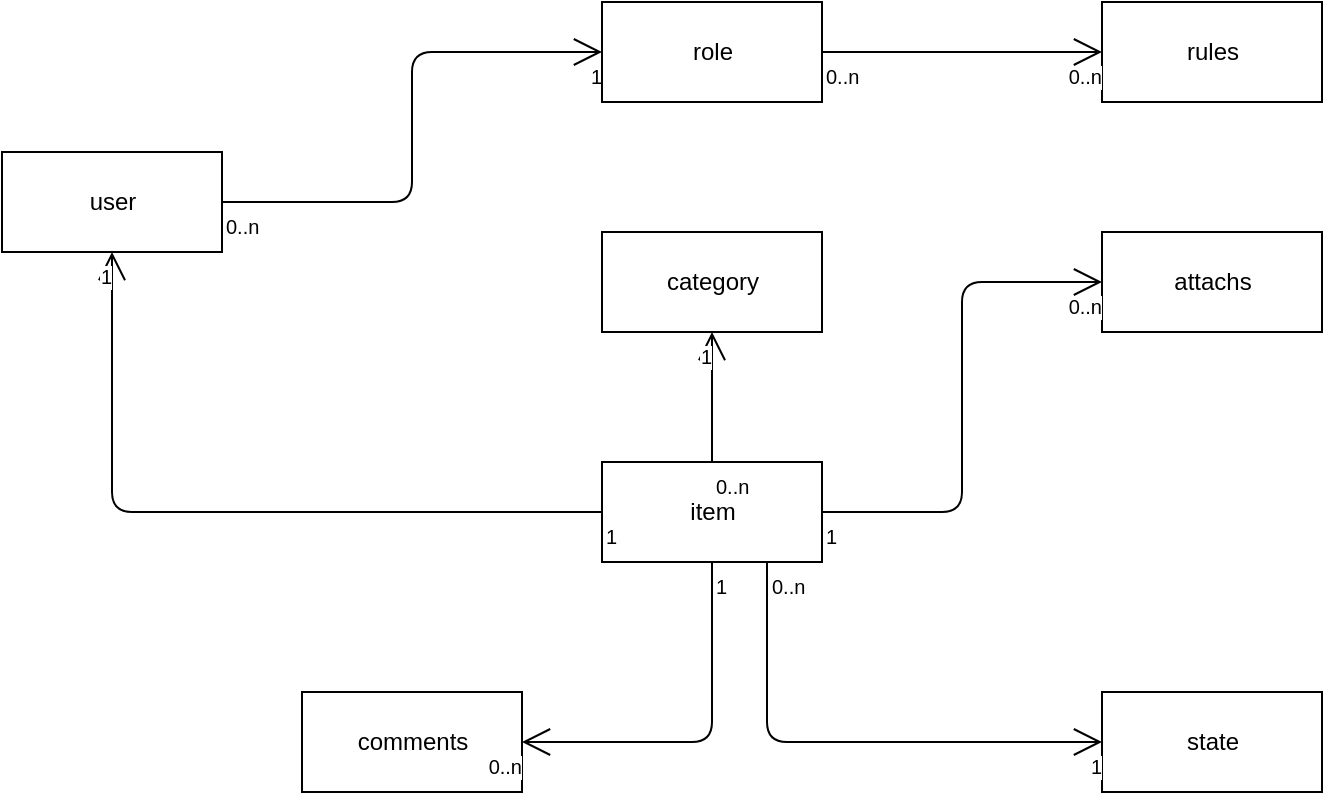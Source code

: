 <mxfile version="10.6.1" type="device"><diagram name="Page-1" id="e7e014a7-5840-1c2e-5031-d8a46d1fe8dd"><mxGraphModel dx="754" dy="691" grid="1" gridSize="10" guides="1" tooltips="1" connect="1" arrows="1" fold="1" page="1" pageScale="1" pageWidth="1169" pageHeight="826" background="#ffffff" math="0" shadow="0"><root><mxCell id="0"/><mxCell id="1" parent="0"/><mxCell id="LBVNiFf2LgLK_YGCuTc4-41" value="" style="endArrow=open;html=1;endSize=12;startArrow=none;startSize=14;startFill=0;edgeStyle=orthogonalEdgeStyle;entryX=0;entryY=0.5;entryDx=0;entryDy=0;exitX=1;exitY=0.5;exitDx=0;exitDy=0;" edge="1" parent="1" source="LBVNiFf2LgLK_YGCuTc4-46" target="LBVNiFf2LgLK_YGCuTc4-47"><mxGeometry relative="1" as="geometry"><mxPoint x="240" y="204" as="sourcePoint"/><mxPoint x="430" y="204" as="targetPoint"/></mxGeometry></mxCell><mxCell id="LBVNiFf2LgLK_YGCuTc4-42" value="0..n" style="resizable=0;html=1;align=left;verticalAlign=top;labelBackgroundColor=#ffffff;fontSize=10;" connectable="0" vertex="1" parent="LBVNiFf2LgLK_YGCuTc4-41"><mxGeometry x="-1" relative="1" as="geometry"/></mxCell><mxCell id="LBVNiFf2LgLK_YGCuTc4-43" value="1" style="resizable=0;html=1;align=right;verticalAlign=top;labelBackgroundColor=#ffffff;fontSize=10;" connectable="0" vertex="1" parent="LBVNiFf2LgLK_YGCuTc4-41"><mxGeometry x="1" relative="1" as="geometry"/></mxCell><mxCell id="LBVNiFf2LgLK_YGCuTc4-46" value="user&lt;br&gt;" style="html=1;" vertex="1" parent="1"><mxGeometry x="100" y="170" width="110" height="50" as="geometry"/></mxCell><mxCell id="LBVNiFf2LgLK_YGCuTc4-47" value="role&lt;br&gt;" style="html=1;" vertex="1" parent="1"><mxGeometry x="400" y="95" width="110" height="50" as="geometry"/></mxCell><mxCell id="LBVNiFf2LgLK_YGCuTc4-49" value="rules&lt;br&gt;" style="html=1;" vertex="1" parent="1"><mxGeometry x="650" y="95" width="110" height="50" as="geometry"/></mxCell><mxCell id="LBVNiFf2LgLK_YGCuTc4-50" value="item&lt;br&gt;" style="html=1;" vertex="1" parent="1"><mxGeometry x="400" y="325" width="110" height="50" as="geometry"/></mxCell><mxCell id="LBVNiFf2LgLK_YGCuTc4-51" value="comments&lt;br&gt;" style="html=1;" vertex="1" parent="1"><mxGeometry x="250" y="440" width="110" height="50" as="geometry"/></mxCell><mxCell id="LBVNiFf2LgLK_YGCuTc4-52" value="attachs&lt;br&gt;" style="html=1;" vertex="1" parent="1"><mxGeometry x="650" y="210" width="110" height="50" as="geometry"/></mxCell><mxCell id="LBVNiFf2LgLK_YGCuTc4-53" value="category&lt;br&gt;" style="html=1;" vertex="1" parent="1"><mxGeometry x="400" y="210" width="110" height="50" as="geometry"/></mxCell><mxCell id="LBVNiFf2LgLK_YGCuTc4-54" value="state&lt;br&gt;" style="html=1;" vertex="1" parent="1"><mxGeometry x="650" y="440" width="110" height="50" as="geometry"/></mxCell><mxCell id="LBVNiFf2LgLK_YGCuTc4-55" value="" style="endArrow=open;html=1;endSize=12;startArrow=none;startSize=14;startFill=0;edgeStyle=orthogonalEdgeStyle;exitX=1;exitY=0.5;exitDx=0;exitDy=0;entryX=0;entryY=0.5;entryDx=0;entryDy=0;" edge="1" parent="1" source="LBVNiFf2LgLK_YGCuTc4-47" target="LBVNiFf2LgLK_YGCuTc4-49"><mxGeometry relative="1" as="geometry"><mxPoint x="585" y="145" as="sourcePoint"/><mxPoint x="680" y="145" as="targetPoint"/></mxGeometry></mxCell><mxCell id="LBVNiFf2LgLK_YGCuTc4-56" value="0..n" style="resizable=0;html=1;align=left;verticalAlign=top;labelBackgroundColor=#ffffff;fontSize=10;" connectable="0" vertex="1" parent="LBVNiFf2LgLK_YGCuTc4-55"><mxGeometry x="-1" relative="1" as="geometry"/></mxCell><mxCell id="LBVNiFf2LgLK_YGCuTc4-57" value="0..n" style="resizable=0;html=1;align=right;verticalAlign=top;labelBackgroundColor=#ffffff;fontSize=10;" connectable="0" vertex="1" parent="LBVNiFf2LgLK_YGCuTc4-55"><mxGeometry x="1" relative="1" as="geometry"/></mxCell><mxCell id="LBVNiFf2LgLK_YGCuTc4-60" value="" style="endArrow=open;html=1;endSize=12;startArrow=none;startSize=14;startFill=0;edgeStyle=orthogonalEdgeStyle;exitX=0.5;exitY=1;exitDx=0;exitDy=0;entryX=1;entryY=0.5;entryDx=0;entryDy=0;" edge="1" parent="1" source="LBVNiFf2LgLK_YGCuTc4-50" target="LBVNiFf2LgLK_YGCuTc4-51"><mxGeometry relative="1" as="geometry"><mxPoint x="180" y="610" as="sourcePoint"/><mxPoint x="440" y="430" as="targetPoint"/></mxGeometry></mxCell><mxCell id="LBVNiFf2LgLK_YGCuTc4-61" value="1" style="resizable=0;html=1;align=left;verticalAlign=top;labelBackgroundColor=#ffffff;fontSize=10;" connectable="0" vertex="1" parent="LBVNiFf2LgLK_YGCuTc4-60"><mxGeometry x="-1" relative="1" as="geometry"/></mxCell><mxCell id="LBVNiFf2LgLK_YGCuTc4-62" value="0..n" style="resizable=0;html=1;align=right;verticalAlign=top;labelBackgroundColor=#ffffff;fontSize=10;" connectable="0" vertex="1" parent="LBVNiFf2LgLK_YGCuTc4-60"><mxGeometry x="1" relative="1" as="geometry"/></mxCell><mxCell id="LBVNiFf2LgLK_YGCuTc4-63" value="" style="endArrow=open;html=1;endSize=12;startArrow=none;startSize=14;startFill=0;edgeStyle=orthogonalEdgeStyle;exitX=1;exitY=0.5;exitDx=0;exitDy=0;entryX=0;entryY=0.5;entryDx=0;entryDy=0;" edge="1" parent="1" source="LBVNiFf2LgLK_YGCuTc4-50" target="LBVNiFf2LgLK_YGCuTc4-52"><mxGeometry relative="1" as="geometry"><mxPoint x="630" y="363" as="sourcePoint"/><mxPoint x="630" y="463" as="targetPoint"/></mxGeometry></mxCell><mxCell id="LBVNiFf2LgLK_YGCuTc4-64" value="1" style="resizable=0;html=1;align=left;verticalAlign=top;labelBackgroundColor=#ffffff;fontSize=10;" connectable="0" vertex="1" parent="LBVNiFf2LgLK_YGCuTc4-63"><mxGeometry x="-1" relative="1" as="geometry"/></mxCell><mxCell id="LBVNiFf2LgLK_YGCuTc4-65" value="0..n" style="resizable=0;html=1;align=right;verticalAlign=top;labelBackgroundColor=#ffffff;fontSize=10;" connectable="0" vertex="1" parent="LBVNiFf2LgLK_YGCuTc4-63"><mxGeometry x="1" relative="1" as="geometry"/></mxCell><mxCell id="LBVNiFf2LgLK_YGCuTc4-66" value="" style="endArrow=open;html=1;endSize=12;startArrow=none;startSize=14;startFill=0;edgeStyle=orthogonalEdgeStyle;entryX=0.5;entryY=1;entryDx=0;entryDy=0;exitX=0.5;exitY=0;exitDx=0;exitDy=0;" edge="1" parent="1" source="LBVNiFf2LgLK_YGCuTc4-50" target="LBVNiFf2LgLK_YGCuTc4-53"><mxGeometry relative="1" as="geometry"><mxPoint x="660" y="670" as="sourcePoint"/><mxPoint x="910" y="620" as="targetPoint"/></mxGeometry></mxCell><mxCell id="LBVNiFf2LgLK_YGCuTc4-67" value="0..n" style="resizable=0;html=1;align=left;verticalAlign=top;labelBackgroundColor=#ffffff;fontSize=10;" connectable="0" vertex="1" parent="LBVNiFf2LgLK_YGCuTc4-66"><mxGeometry x="-1" relative="1" as="geometry"/></mxCell><mxCell id="LBVNiFf2LgLK_YGCuTc4-68" value="1" style="resizable=0;html=1;align=right;verticalAlign=top;labelBackgroundColor=#ffffff;fontSize=10;" connectable="0" vertex="1" parent="LBVNiFf2LgLK_YGCuTc4-66"><mxGeometry x="1" relative="1" as="geometry"/></mxCell><mxCell id="LBVNiFf2LgLK_YGCuTc4-75" value="" style="endArrow=open;html=1;endSize=12;startArrow=none;startSize=14;startFill=0;edgeStyle=orthogonalEdgeStyle;entryX=0;entryY=0.5;entryDx=0;entryDy=0;exitX=0.75;exitY=1;exitDx=0;exitDy=0;" edge="1" parent="1" source="LBVNiFf2LgLK_YGCuTc4-50" target="LBVNiFf2LgLK_YGCuTc4-54"><mxGeometry relative="1" as="geometry"><mxPoint x="465" y="335" as="sourcePoint"/><mxPoint x="465" y="270" as="targetPoint"/></mxGeometry></mxCell><mxCell id="LBVNiFf2LgLK_YGCuTc4-76" value="0..n" style="resizable=0;html=1;align=left;verticalAlign=top;labelBackgroundColor=#ffffff;fontSize=10;" connectable="0" vertex="1" parent="LBVNiFf2LgLK_YGCuTc4-75"><mxGeometry x="-1" relative="1" as="geometry"/></mxCell><mxCell id="LBVNiFf2LgLK_YGCuTc4-77" value="1" style="resizable=0;html=1;align=right;verticalAlign=top;labelBackgroundColor=#ffffff;fontSize=10;" connectable="0" vertex="1" parent="LBVNiFf2LgLK_YGCuTc4-75"><mxGeometry x="1" relative="1" as="geometry"/></mxCell><mxCell id="LBVNiFf2LgLK_YGCuTc4-84" value="" style="endArrow=open;html=1;endSize=12;startArrow=none;startSize=14;startFill=0;edgeStyle=orthogonalEdgeStyle;exitX=0;exitY=0.5;exitDx=0;exitDy=0;entryX=0.5;entryY=1;entryDx=0;entryDy=0;" edge="1" parent="1" source="LBVNiFf2LgLK_YGCuTc4-50" target="LBVNiFf2LgLK_YGCuTc4-46"><mxGeometry relative="1" as="geometry"><mxPoint x="295" y="325" as="sourcePoint"/><mxPoint x="200" y="415" as="targetPoint"/></mxGeometry></mxCell><mxCell id="LBVNiFf2LgLK_YGCuTc4-85" value="1" style="resizable=0;html=1;align=left;verticalAlign=top;labelBackgroundColor=#ffffff;fontSize=10;" connectable="0" vertex="1" parent="LBVNiFf2LgLK_YGCuTc4-84"><mxGeometry x="-1" relative="1" as="geometry"/></mxCell><mxCell id="LBVNiFf2LgLK_YGCuTc4-86" value="1" style="resizable=0;html=1;align=right;verticalAlign=top;labelBackgroundColor=#ffffff;fontSize=10;" connectable="0" vertex="1" parent="LBVNiFf2LgLK_YGCuTc4-84"><mxGeometry x="1" relative="1" as="geometry"/></mxCell></root></mxGraphModel></diagram></mxfile>